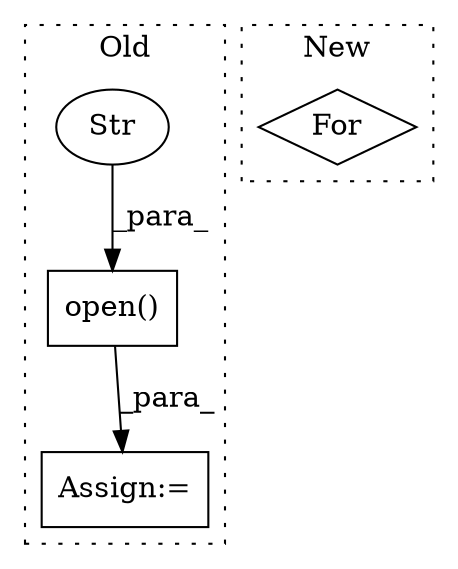 digraph G {
subgraph cluster0 {
1 [label="open()" a="75" s="1954,1975" l="18,1" shape="box"];
3 [label="Assign:=" a="68" s="1947" l="3" shape="box"];
4 [label="Str" a="66" s="1972" l="3" shape="ellipse"];
label = "Old";
style="dotted";
}
subgraph cluster1 {
2 [label="For" a="107" s="3335,3370" l="4,14" shape="diamond"];
label = "New";
style="dotted";
}
1 -> 3 [label="_para_"];
4 -> 1 [label="_para_"];
}